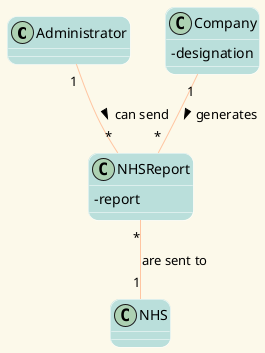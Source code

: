@startuml
'https://plantuml.com/class-diagram
' ======= layout =========
skinparam backgroundColor #fcf9ea
skinparam titleBorderRoundCorner 15
skinparam titleFontSize 30
skinparam classAttributeIconSize 0
skinparam titleFontName Arial Black
skinparam titleFontColor #f8a978
skinparam roundcorner 20
skinparam stereotypeCBackgroundColor ffc5a1
skinparam class {

ArrowColor ffc5a1
BorderColor White
BackgroundColor badfdb
}
class Administrator{

}

class Company{
-designation
}

class NHSReport {
-report
}

class NHS{

}

Administrator "1" -- "*" NHSReport : can send >
Company "1" -- "*" NHSReport: generates >
NHSReport "*" -- "1" NHS : are sent to
@enduml